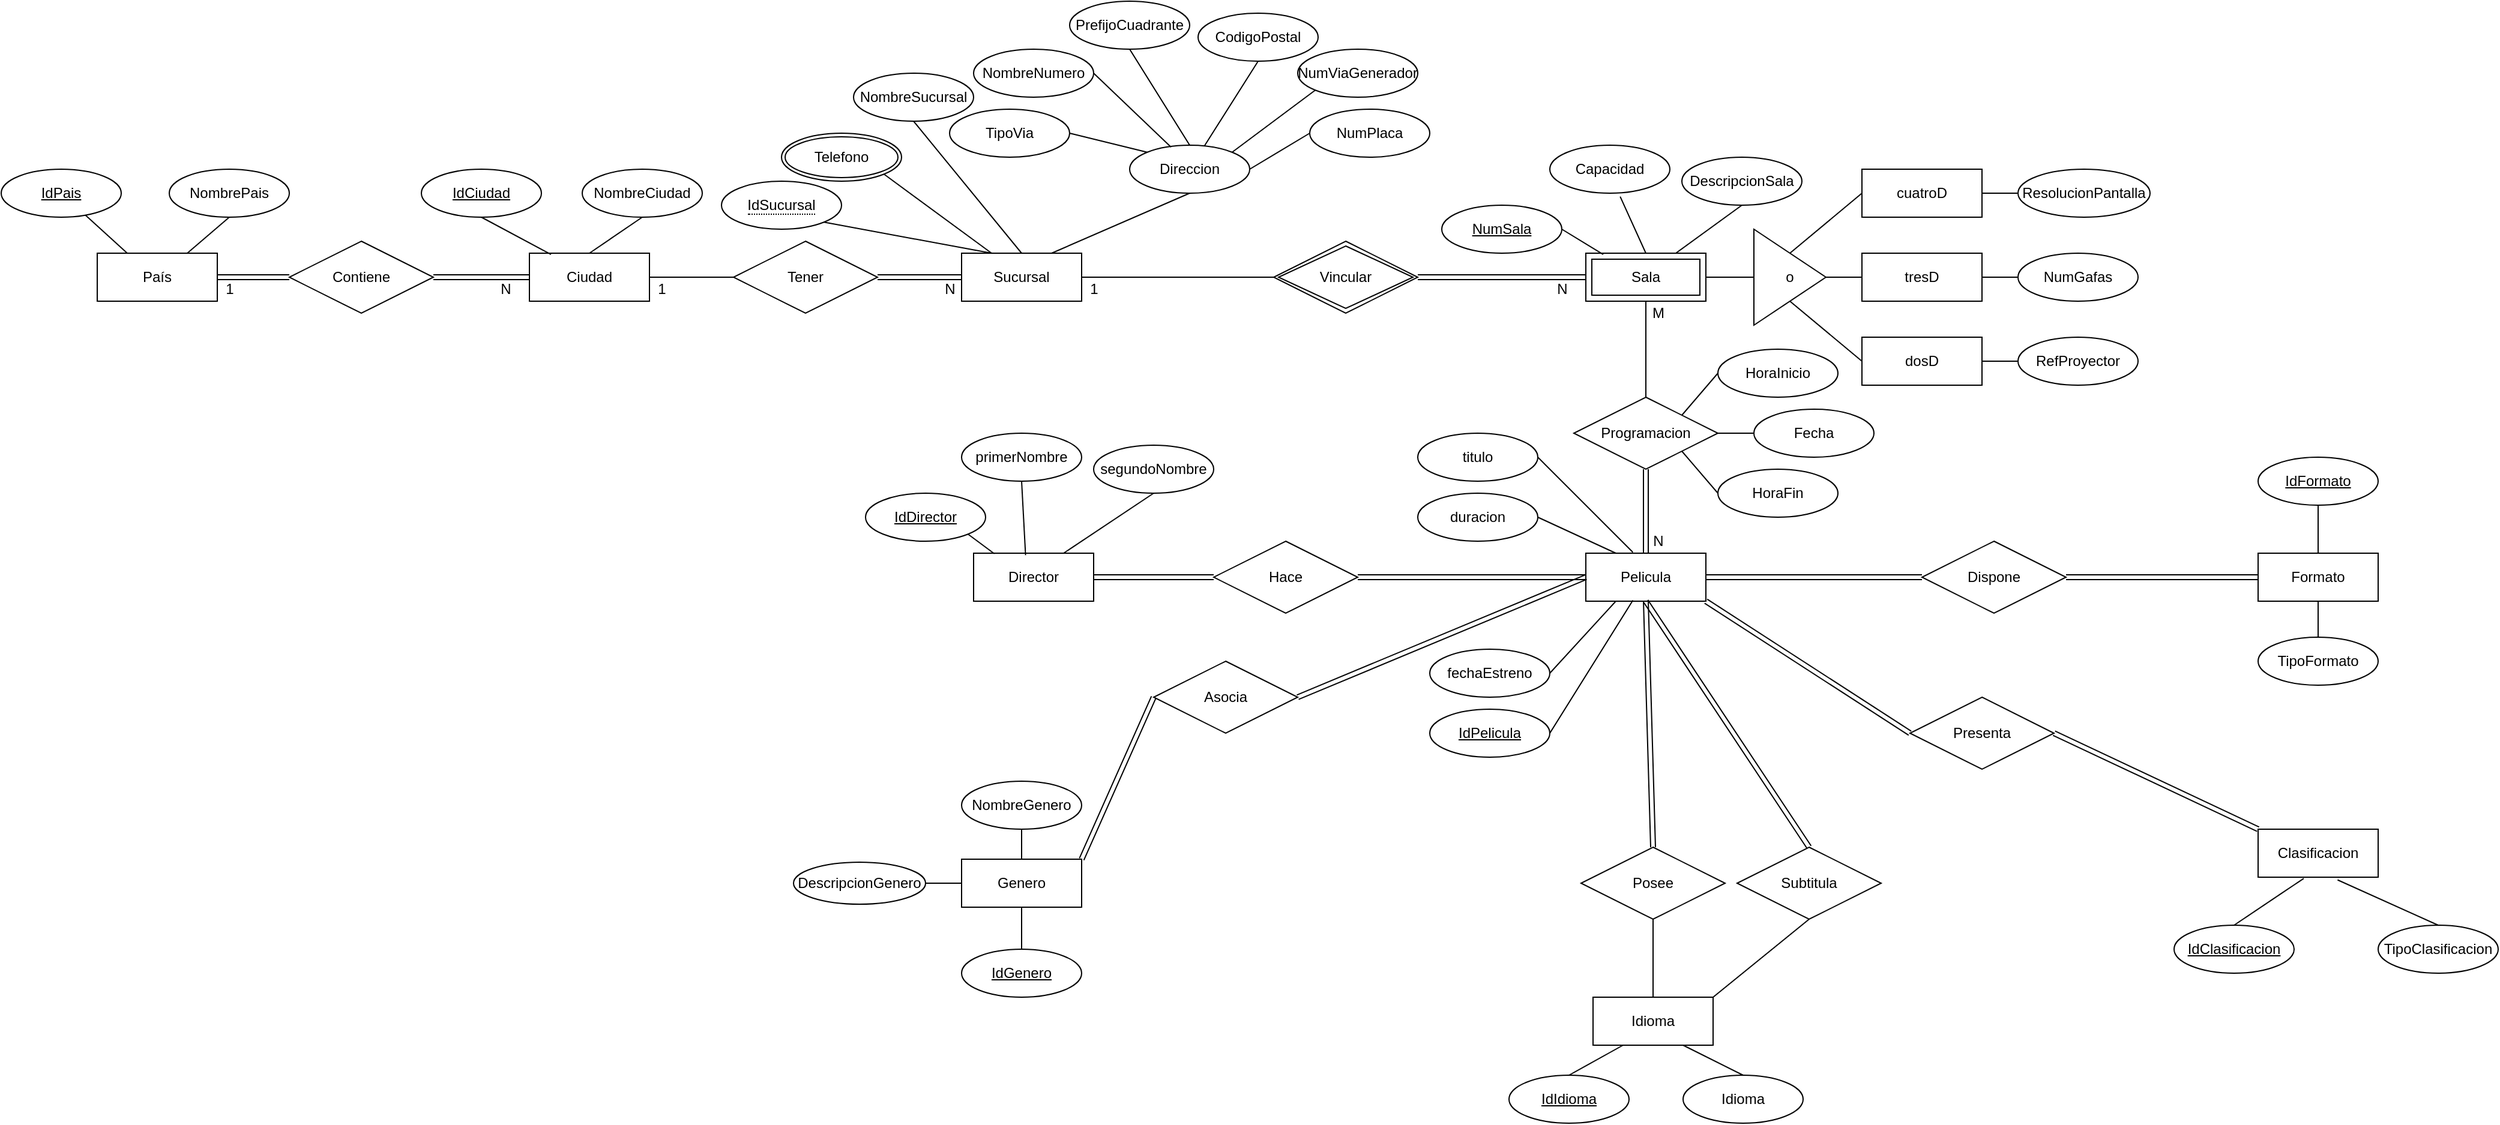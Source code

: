 <mxfile version="16.5.6" type="github">
  <diagram id="iKZTLfizrBLWF1osqMsN" name="Page-1">
    <mxGraphModel dx="1792" dy="1736" grid="1" gridSize="10" guides="1" tooltips="1" connect="1" arrows="1" fold="1" page="1" pageScale="1" pageWidth="827" pageHeight="1169" math="0" shadow="0">
      <root>
        <mxCell id="0" />
        <mxCell id="1" parent="0" />
        <mxCell id="ewGO8U9_hze2pfh3veyB-21" style="edgeStyle=none;rounded=0;orthogonalLoop=1;jettySize=auto;html=1;exitX=1;exitY=0.5;exitDx=0;exitDy=0;entryX=0;entryY=0.5;entryDx=0;entryDy=0;endArrow=none;endFill=0;startArrow=classic;startFill=1;shape=link;" edge="1" parent="1" source="ewGO8U9_hze2pfh3veyB-1" target="ewGO8U9_hze2pfh3veyB-20">
          <mxGeometry relative="1" as="geometry" />
        </mxCell>
        <mxCell id="ewGO8U9_hze2pfh3veyB-1" value="País" style="whiteSpace=wrap;html=1;align=center;" vertex="1" parent="1">
          <mxGeometry x="-90" y="90" width="100" height="40" as="geometry" />
        </mxCell>
        <mxCell id="ewGO8U9_hze2pfh3veyB-26" style="edgeStyle=none;rounded=0;orthogonalLoop=1;jettySize=auto;html=1;exitX=1;exitY=0.5;exitDx=0;exitDy=0;entryX=0;entryY=0.5;entryDx=0;entryDy=0;startArrow=none;startFill=0;endArrow=none;endFill=0;" edge="1" parent="1" source="ewGO8U9_hze2pfh3veyB-2" target="ewGO8U9_hze2pfh3veyB-25">
          <mxGeometry relative="1" as="geometry" />
        </mxCell>
        <mxCell id="ewGO8U9_hze2pfh3veyB-2" value="Ciudad" style="whiteSpace=wrap;html=1;align=center;" vertex="1" parent="1">
          <mxGeometry x="270" y="90" width="100" height="40" as="geometry" />
        </mxCell>
        <mxCell id="ewGO8U9_hze2pfh3veyB-3" value="Sucursal" style="whiteSpace=wrap;html=1;align=center;" vertex="1" parent="1">
          <mxGeometry x="630" y="90" width="100" height="40" as="geometry" />
        </mxCell>
        <mxCell id="ewGO8U9_hze2pfh3veyB-115" style="edgeStyle=none;shape=link;rounded=0;orthogonalLoop=1;jettySize=auto;html=1;exitX=0.5;exitY=1;exitDx=0;exitDy=0;entryX=0.5;entryY=0;entryDx=0;entryDy=0;startArrow=none;startFill=0;endArrow=none;endFill=0;" edge="1" parent="1" source="ewGO8U9_hze2pfh3veyB-5" target="ewGO8U9_hze2pfh3veyB-114">
          <mxGeometry relative="1" as="geometry" />
        </mxCell>
        <mxCell id="ewGO8U9_hze2pfh3veyB-123" style="edgeStyle=none;shape=link;rounded=0;orthogonalLoop=1;jettySize=auto;html=1;exitX=1;exitY=0.5;exitDx=0;exitDy=0;entryX=0;entryY=0.5;entryDx=0;entryDy=0;startArrow=none;startFill=0;endArrow=none;endFill=0;" edge="1" parent="1" source="ewGO8U9_hze2pfh3veyB-5" target="ewGO8U9_hze2pfh3veyB-121">
          <mxGeometry relative="1" as="geometry" />
        </mxCell>
        <mxCell id="ewGO8U9_hze2pfh3veyB-158" style="edgeStyle=none;rounded=0;orthogonalLoop=1;jettySize=auto;html=1;exitX=1;exitY=1;exitDx=0;exitDy=0;entryX=0;entryY=0.5;entryDx=0;entryDy=0;startArrow=none;startFill=0;endArrow=none;endFill=0;shape=link;" edge="1" parent="1" source="ewGO8U9_hze2pfh3veyB-5" target="ewGO8U9_hze2pfh3veyB-156">
          <mxGeometry relative="1" as="geometry" />
        </mxCell>
        <mxCell id="ewGO8U9_hze2pfh3veyB-5" value="Pelicula" style="whiteSpace=wrap;html=1;align=center;" vertex="1" parent="1">
          <mxGeometry x="1150" y="340" width="100" height="40" as="geometry" />
        </mxCell>
        <mxCell id="ewGO8U9_hze2pfh3veyB-6" value="Idioma" style="whiteSpace=wrap;html=1;align=center;" vertex="1" parent="1">
          <mxGeometry x="1156" y="710" width="100" height="40" as="geometry" />
        </mxCell>
        <mxCell id="ewGO8U9_hze2pfh3veyB-7" value="Genero" style="whiteSpace=wrap;html=1;align=center;" vertex="1" parent="1">
          <mxGeometry x="630" y="595" width="100" height="40" as="geometry" />
        </mxCell>
        <mxCell id="ewGO8U9_hze2pfh3veyB-8" value="Clasificacion" style="whiteSpace=wrap;html=1;align=center;" vertex="1" parent="1">
          <mxGeometry x="1710" y="570" width="100" height="40" as="geometry" />
        </mxCell>
        <mxCell id="ewGO8U9_hze2pfh3veyB-102" style="edgeStyle=none;rounded=0;orthogonalLoop=1;jettySize=auto;html=1;exitX=1;exitY=0.5;exitDx=0;exitDy=0;entryX=0;entryY=0.5;entryDx=0;entryDy=0;startArrow=none;startFill=0;endArrow=none;endFill=0;shape=link;" edge="1" parent="1" source="ewGO8U9_hze2pfh3veyB-9" target="ewGO8U9_hze2pfh3veyB-100">
          <mxGeometry relative="1" as="geometry" />
        </mxCell>
        <mxCell id="ewGO8U9_hze2pfh3veyB-9" value="Director" style="whiteSpace=wrap;html=1;align=center;" vertex="1" parent="1">
          <mxGeometry x="640" y="340" width="100" height="40" as="geometry" />
        </mxCell>
        <mxCell id="ewGO8U9_hze2pfh3veyB-10" value="Formato" style="whiteSpace=wrap;html=1;align=center;" vertex="1" parent="1">
          <mxGeometry x="1710" y="340" width="100" height="40" as="geometry" />
        </mxCell>
        <mxCell id="ewGO8U9_hze2pfh3veyB-16" style="rounded=0;orthogonalLoop=1;jettySize=auto;html=1;entryX=0.25;entryY=0;entryDx=0;entryDy=0;endArrow=none;endFill=0;" edge="1" parent="1" source="ewGO8U9_hze2pfh3veyB-12" target="ewGO8U9_hze2pfh3veyB-1">
          <mxGeometry relative="1" as="geometry" />
        </mxCell>
        <mxCell id="ewGO8U9_hze2pfh3veyB-12" value="IdPais" style="ellipse;whiteSpace=wrap;html=1;align=center;fontStyle=4;" vertex="1" parent="1">
          <mxGeometry x="-170" y="20" width="100" height="40" as="geometry" />
        </mxCell>
        <mxCell id="ewGO8U9_hze2pfh3veyB-17" style="rounded=0;orthogonalLoop=1;jettySize=auto;html=1;exitX=0.5;exitY=1;exitDx=0;exitDy=0;entryX=0.75;entryY=0;entryDx=0;entryDy=0;endArrow=none;endFill=0;" edge="1" parent="1" source="ewGO8U9_hze2pfh3veyB-13" target="ewGO8U9_hze2pfh3veyB-1">
          <mxGeometry relative="1" as="geometry" />
        </mxCell>
        <mxCell id="ewGO8U9_hze2pfh3veyB-13" value="NombrePais" style="ellipse;whiteSpace=wrap;html=1;align=center;" vertex="1" parent="1">
          <mxGeometry x="-30" y="20" width="100" height="40" as="geometry" />
        </mxCell>
        <mxCell id="ewGO8U9_hze2pfh3veyB-18" style="edgeStyle=none;rounded=0;orthogonalLoop=1;jettySize=auto;html=1;exitX=0.5;exitY=1;exitDx=0;exitDy=0;entryX=0.18;entryY=0.026;entryDx=0;entryDy=0;entryPerimeter=0;endArrow=none;endFill=0;" edge="1" parent="1" source="ewGO8U9_hze2pfh3veyB-14" target="ewGO8U9_hze2pfh3veyB-2">
          <mxGeometry relative="1" as="geometry" />
        </mxCell>
        <mxCell id="ewGO8U9_hze2pfh3veyB-14" value="IdCiudad" style="ellipse;whiteSpace=wrap;html=1;align=center;fontStyle=4;" vertex="1" parent="1">
          <mxGeometry x="180" y="20" width="100" height="40" as="geometry" />
        </mxCell>
        <mxCell id="ewGO8U9_hze2pfh3veyB-19" style="edgeStyle=none;rounded=0;orthogonalLoop=1;jettySize=auto;html=1;exitX=0.5;exitY=1;exitDx=0;exitDy=0;entryX=0.5;entryY=0;entryDx=0;entryDy=0;endArrow=none;endFill=0;" edge="1" parent="1" source="ewGO8U9_hze2pfh3veyB-15" target="ewGO8U9_hze2pfh3veyB-2">
          <mxGeometry relative="1" as="geometry" />
        </mxCell>
        <mxCell id="ewGO8U9_hze2pfh3veyB-15" value="NombreCiudad" style="ellipse;whiteSpace=wrap;html=1;align=center;" vertex="1" parent="1">
          <mxGeometry x="314" y="20" width="100" height="40" as="geometry" />
        </mxCell>
        <mxCell id="ewGO8U9_hze2pfh3veyB-22" style="edgeStyle=none;rounded=0;orthogonalLoop=1;jettySize=auto;html=1;exitX=1;exitY=0.5;exitDx=0;exitDy=0;entryX=0;entryY=0.5;entryDx=0;entryDy=0;endArrow=none;endFill=0;shape=link;" edge="1" parent="1" source="ewGO8U9_hze2pfh3veyB-20" target="ewGO8U9_hze2pfh3veyB-2">
          <mxGeometry relative="1" as="geometry" />
        </mxCell>
        <mxCell id="ewGO8U9_hze2pfh3veyB-20" value="Contiene" style="shape=rhombus;perimeter=rhombusPerimeter;whiteSpace=wrap;html=1;align=center;" vertex="1" parent="1">
          <mxGeometry x="70" y="80" width="120" height="60" as="geometry" />
        </mxCell>
        <mxCell id="ewGO8U9_hze2pfh3veyB-23" value="1" style="text;html=1;align=center;verticalAlign=middle;resizable=0;points=[];autosize=1;strokeColor=none;fillColor=none;" vertex="1" parent="1">
          <mxGeometry x="10" y="110" width="20" height="20" as="geometry" />
        </mxCell>
        <mxCell id="ewGO8U9_hze2pfh3veyB-24" value="N" style="text;html=1;align=center;verticalAlign=middle;resizable=0;points=[];autosize=1;strokeColor=none;fillColor=none;" vertex="1" parent="1">
          <mxGeometry x="240" y="110" width="20" height="20" as="geometry" />
        </mxCell>
        <mxCell id="ewGO8U9_hze2pfh3veyB-27" style="edgeStyle=none;rounded=0;orthogonalLoop=1;jettySize=auto;html=1;exitX=1;exitY=0.5;exitDx=0;exitDy=0;entryX=0;entryY=0.5;entryDx=0;entryDy=0;startArrow=none;startFill=0;endArrow=none;endFill=0;shape=link;" edge="1" parent="1" source="ewGO8U9_hze2pfh3veyB-25" target="ewGO8U9_hze2pfh3veyB-3">
          <mxGeometry relative="1" as="geometry" />
        </mxCell>
        <mxCell id="ewGO8U9_hze2pfh3veyB-25" value="Tener" style="shape=rhombus;perimeter=rhombusPerimeter;whiteSpace=wrap;html=1;align=center;" vertex="1" parent="1">
          <mxGeometry x="440" y="80" width="120" height="60" as="geometry" />
        </mxCell>
        <mxCell id="ewGO8U9_hze2pfh3veyB-28" value="1" style="text;html=1;align=center;verticalAlign=middle;resizable=0;points=[];autosize=1;strokeColor=none;fillColor=none;" vertex="1" parent="1">
          <mxGeometry x="370" y="110" width="20" height="20" as="geometry" />
        </mxCell>
        <mxCell id="ewGO8U9_hze2pfh3veyB-29" value="N" style="text;html=1;align=center;verticalAlign=middle;resizable=0;points=[];autosize=1;strokeColor=none;fillColor=none;" vertex="1" parent="1">
          <mxGeometry x="610" y="110" width="20" height="20" as="geometry" />
        </mxCell>
        <mxCell id="ewGO8U9_hze2pfh3veyB-75" style="edgeStyle=none;rounded=0;orthogonalLoop=1;jettySize=auto;html=1;exitX=1;exitY=0.5;exitDx=0;exitDy=0;entryX=0;entryY=0.5;entryDx=0;entryDy=0;startArrow=none;startFill=0;endArrow=none;endFill=0;" edge="1" parent="1" source="ewGO8U9_hze2pfh3veyB-33" target="ewGO8U9_hze2pfh3veyB-74">
          <mxGeometry relative="1" as="geometry" />
        </mxCell>
        <mxCell id="ewGO8U9_hze2pfh3veyB-86" style="edgeStyle=none;rounded=0;orthogonalLoop=1;jettySize=auto;html=1;exitX=0.5;exitY=1;exitDx=0;exitDy=0;entryX=0.5;entryY=0;entryDx=0;entryDy=0;startArrow=none;startFill=0;endArrow=none;endFill=0;" edge="1" parent="1" source="ewGO8U9_hze2pfh3veyB-33" target="ewGO8U9_hze2pfh3veyB-85">
          <mxGeometry relative="1" as="geometry" />
        </mxCell>
        <mxCell id="ewGO8U9_hze2pfh3veyB-33" value="Sala" style="shape=ext;margin=3;double=1;whiteSpace=wrap;html=1;align=center;" vertex="1" parent="1">
          <mxGeometry x="1150" y="90" width="100" height="40" as="geometry" />
        </mxCell>
        <mxCell id="ewGO8U9_hze2pfh3veyB-67" style="edgeStyle=none;rounded=0;orthogonalLoop=1;jettySize=auto;html=1;exitX=0;exitY=0.5;exitDx=0;exitDy=0;entryX=1;entryY=0.5;entryDx=0;entryDy=0;startArrow=none;startFill=0;endArrow=none;endFill=0;" edge="1" parent="1" source="ewGO8U9_hze2pfh3veyB-34" target="ewGO8U9_hze2pfh3veyB-3">
          <mxGeometry relative="1" as="geometry" />
        </mxCell>
        <mxCell id="ewGO8U9_hze2pfh3veyB-68" style="edgeStyle=none;rounded=0;orthogonalLoop=1;jettySize=auto;html=1;exitX=1;exitY=0.5;exitDx=0;exitDy=0;entryX=0;entryY=0.5;entryDx=0;entryDy=0;startArrow=none;startFill=0;endArrow=none;endFill=0;shape=link;" edge="1" parent="1" source="ewGO8U9_hze2pfh3veyB-34" target="ewGO8U9_hze2pfh3veyB-33">
          <mxGeometry relative="1" as="geometry" />
        </mxCell>
        <mxCell id="ewGO8U9_hze2pfh3veyB-34" value="Vincular" style="shape=rhombus;double=1;perimeter=rhombusPerimeter;whiteSpace=wrap;html=1;align=center;" vertex="1" parent="1">
          <mxGeometry x="890" y="80" width="120" height="60" as="geometry" />
        </mxCell>
        <mxCell id="ewGO8U9_hze2pfh3veyB-38" style="edgeStyle=none;rounded=0;orthogonalLoop=1;jettySize=auto;html=1;exitX=1;exitY=1;exitDx=0;exitDy=0;entryX=0.25;entryY=0;entryDx=0;entryDy=0;startArrow=none;startFill=0;endArrow=none;endFill=0;" edge="1" parent="1" source="ewGO8U9_hze2pfh3veyB-35" target="ewGO8U9_hze2pfh3veyB-3">
          <mxGeometry relative="1" as="geometry" />
        </mxCell>
        <mxCell id="ewGO8U9_hze2pfh3veyB-35" value="&lt;span style=&quot;border-bottom: 1px dotted&quot;&gt;IdSucursal&lt;/span&gt;" style="ellipse;whiteSpace=wrap;html=1;align=center;" vertex="1" parent="1">
          <mxGeometry x="430" y="30" width="100" height="40" as="geometry" />
        </mxCell>
        <mxCell id="ewGO8U9_hze2pfh3veyB-39" style="edgeStyle=none;rounded=0;orthogonalLoop=1;jettySize=auto;html=1;exitX=0.5;exitY=1;exitDx=0;exitDy=0;entryX=0.5;entryY=0;entryDx=0;entryDy=0;startArrow=none;startFill=0;endArrow=none;endFill=0;" edge="1" parent="1" source="ewGO8U9_hze2pfh3veyB-37" target="ewGO8U9_hze2pfh3veyB-3">
          <mxGeometry relative="1" as="geometry" />
        </mxCell>
        <mxCell id="ewGO8U9_hze2pfh3veyB-37" value="NombreSucursal" style="ellipse;whiteSpace=wrap;html=1;align=center;" vertex="1" parent="1">
          <mxGeometry x="540" y="-60" width="100" height="40" as="geometry" />
        </mxCell>
        <mxCell id="ewGO8U9_hze2pfh3veyB-41" style="edgeStyle=none;rounded=0;orthogonalLoop=1;jettySize=auto;html=1;exitX=0.5;exitY=1;exitDx=0;exitDy=0;entryX=0.75;entryY=0;entryDx=0;entryDy=0;startArrow=none;startFill=0;endArrow=none;endFill=0;" edge="1" parent="1" source="ewGO8U9_hze2pfh3veyB-40" target="ewGO8U9_hze2pfh3veyB-3">
          <mxGeometry relative="1" as="geometry" />
        </mxCell>
        <mxCell id="ewGO8U9_hze2pfh3veyB-40" value="Direccion" style="ellipse;whiteSpace=wrap;html=1;align=center;" vertex="1" parent="1">
          <mxGeometry x="770" width="100" height="40" as="geometry" />
        </mxCell>
        <mxCell id="ewGO8U9_hze2pfh3veyB-57" style="edgeStyle=none;rounded=0;orthogonalLoop=1;jettySize=auto;html=1;exitX=1;exitY=0.5;exitDx=0;exitDy=0;entryX=0;entryY=0;entryDx=0;entryDy=0;startArrow=none;startFill=0;endArrow=none;endFill=0;" edge="1" parent="1" source="ewGO8U9_hze2pfh3veyB-42" target="ewGO8U9_hze2pfh3veyB-40">
          <mxGeometry relative="1" as="geometry" />
        </mxCell>
        <mxCell id="ewGO8U9_hze2pfh3veyB-42" value="TipoVia" style="ellipse;whiteSpace=wrap;html=1;align=center;" vertex="1" parent="1">
          <mxGeometry x="620" y="-30" width="100" height="40" as="geometry" />
        </mxCell>
        <mxCell id="ewGO8U9_hze2pfh3veyB-58" style="edgeStyle=none;rounded=0;orthogonalLoop=1;jettySize=auto;html=1;exitX=1;exitY=0.5;exitDx=0;exitDy=0;entryX=0.345;entryY=0.041;entryDx=0;entryDy=0;entryPerimeter=0;startArrow=none;startFill=0;endArrow=none;endFill=0;" edge="1" parent="1" source="ewGO8U9_hze2pfh3veyB-43" target="ewGO8U9_hze2pfh3veyB-40">
          <mxGeometry relative="1" as="geometry" />
        </mxCell>
        <mxCell id="ewGO8U9_hze2pfh3veyB-43" value="NombreNumero" style="ellipse;whiteSpace=wrap;html=1;align=center;" vertex="1" parent="1">
          <mxGeometry x="640" y="-80" width="100" height="40" as="geometry" />
        </mxCell>
        <mxCell id="ewGO8U9_hze2pfh3veyB-59" style="edgeStyle=none;rounded=0;orthogonalLoop=1;jettySize=auto;html=1;exitX=0.5;exitY=1;exitDx=0;exitDy=0;entryX=0.5;entryY=0;entryDx=0;entryDy=0;startArrow=none;startFill=0;endArrow=none;endFill=0;" edge="1" parent="1" source="ewGO8U9_hze2pfh3veyB-44" target="ewGO8U9_hze2pfh3veyB-40">
          <mxGeometry relative="1" as="geometry" />
        </mxCell>
        <mxCell id="ewGO8U9_hze2pfh3veyB-44" value="PrefijoCuadrante" style="ellipse;whiteSpace=wrap;html=1;align=center;" vertex="1" parent="1">
          <mxGeometry x="720" y="-120" width="100" height="40" as="geometry" />
        </mxCell>
        <mxCell id="ewGO8U9_hze2pfh3veyB-50" style="edgeStyle=none;rounded=0;orthogonalLoop=1;jettySize=auto;html=1;exitX=1;exitY=1;exitDx=0;exitDy=0;entryX=0.25;entryY=0;entryDx=0;entryDy=0;startArrow=none;startFill=0;endArrow=none;endFill=0;" edge="1" parent="1" source="ewGO8U9_hze2pfh3veyB-48" target="ewGO8U9_hze2pfh3veyB-3">
          <mxGeometry relative="1" as="geometry" />
        </mxCell>
        <mxCell id="ewGO8U9_hze2pfh3veyB-48" value="Telefono" style="ellipse;shape=doubleEllipse;margin=3;whiteSpace=wrap;html=1;align=center;" vertex="1" parent="1">
          <mxGeometry x="480" y="-10" width="100" height="40" as="geometry" />
        </mxCell>
        <mxCell id="ewGO8U9_hze2pfh3veyB-60" style="edgeStyle=none;rounded=0;orthogonalLoop=1;jettySize=auto;html=1;exitX=0.5;exitY=1;exitDx=0;exitDy=0;startArrow=none;startFill=0;endArrow=none;endFill=0;" edge="1" parent="1" source="ewGO8U9_hze2pfh3veyB-52" target="ewGO8U9_hze2pfh3veyB-40">
          <mxGeometry relative="1" as="geometry" />
        </mxCell>
        <mxCell id="ewGO8U9_hze2pfh3veyB-52" value="CodigoPostal&lt;span style=&quot;color: rgba(0 , 0 , 0 , 0) ; font-family: monospace ; font-size: 0px&quot;&gt;%3CmxGraphModel%3E%3Croot%3E%3CmxCell%20id%3D%220%22%2F%3E%3CmxCell%20id%3D%221%22%20parent%3D%220%22%2F%3E%3CmxCell%20id%3D%222%22%20value%3D%22PrefijoCuadrante%22%20style%3D%22ellipse%3BwhiteSpace%3Dwrap%3Bhtml%3D1%3Balign%3Dcenter%3B%22%20vertex%3D%221%22%20parent%3D%221%22%3E%3CmxGeometry%20x%3D%22810%22%20y%3D%22-130%22%20width%3D%22100%22%20height%3D%2240%22%20as%3D%22geometry%22%2F%3E%3C%2FmxCell%3E%3C%2Froot%3E%3C%2FmxGraphModel%3E&lt;/span&gt;&lt;span style=&quot;color: rgba(0 , 0 , 0 , 0) ; font-family: monospace ; font-size: 0px&quot;&gt;%3CmxGraphModel%3E%3Croot%3E%3CmxCell%20id%3D%220%22%2F%3E%3CmxCell%20id%3D%221%22%20parent%3D%220%22%2F%3E%3CmxCell%20id%3D%222%22%20value%3D%22PrefijoCuadrante%22%20style%3D%22ellipse%3BwhiteSpace%3Dwrap%3Bhtml%3D1%3Balign%3Dcenter%3B%22%20vertex%3D%221%22%20parent%3D%221%22%3E%3CmxGeometry%20x%3D%22810%22%20y%3D%22-130%22%20width%3D%22100%22%20height%3D%2240%22%20as%3D%22geometry%22%2F%3E%3C%2FmxCell%3E%3C%2Froot%3E%3C%2FmxGraphModel%3E&lt;/span&gt;" style="ellipse;whiteSpace=wrap;html=1;align=center;" vertex="1" parent="1">
          <mxGeometry x="827" y="-110" width="100" height="40" as="geometry" />
        </mxCell>
        <mxCell id="ewGO8U9_hze2pfh3veyB-66" style="edgeStyle=none;rounded=0;orthogonalLoop=1;jettySize=auto;html=1;exitX=0;exitY=0.5;exitDx=0;exitDy=0;entryX=1;entryY=0.5;entryDx=0;entryDy=0;startArrow=none;startFill=0;endArrow=none;endFill=0;" edge="1" parent="1" source="ewGO8U9_hze2pfh3veyB-53" target="ewGO8U9_hze2pfh3veyB-40">
          <mxGeometry relative="1" as="geometry" />
        </mxCell>
        <mxCell id="ewGO8U9_hze2pfh3veyB-53" value="NumPlaca" style="ellipse;whiteSpace=wrap;html=1;align=center;" vertex="1" parent="1">
          <mxGeometry x="920" y="-30" width="100" height="40" as="geometry" />
        </mxCell>
        <mxCell id="ewGO8U9_hze2pfh3veyB-65" style="edgeStyle=none;rounded=0;orthogonalLoop=1;jettySize=auto;html=1;exitX=0;exitY=1;exitDx=0;exitDy=0;entryX=1;entryY=0;entryDx=0;entryDy=0;startArrow=none;startFill=0;endArrow=none;endFill=0;" edge="1" parent="1" source="ewGO8U9_hze2pfh3veyB-54" target="ewGO8U9_hze2pfh3veyB-40">
          <mxGeometry relative="1" as="geometry" />
        </mxCell>
        <mxCell id="ewGO8U9_hze2pfh3veyB-54" value="NumViaGenerador" style="ellipse;whiteSpace=wrap;html=1;align=center;" vertex="1" parent="1">
          <mxGeometry x="910" y="-80" width="100" height="40" as="geometry" />
        </mxCell>
        <mxCell id="ewGO8U9_hze2pfh3veyB-69" value="N" style="text;html=1;align=center;verticalAlign=middle;resizable=0;points=[];autosize=1;strokeColor=none;fillColor=none;" vertex="1" parent="1">
          <mxGeometry x="1120" y="110" width="20" height="20" as="geometry" />
        </mxCell>
        <mxCell id="ewGO8U9_hze2pfh3veyB-70" value="1" style="text;html=1;align=center;verticalAlign=middle;resizable=0;points=[];autosize=1;strokeColor=none;fillColor=none;" vertex="1" parent="1">
          <mxGeometry x="730" y="110" width="20" height="20" as="geometry" />
        </mxCell>
        <mxCell id="ewGO8U9_hze2pfh3veyB-91" style="edgeStyle=none;rounded=0;orthogonalLoop=1;jettySize=auto;html=1;exitX=1;exitY=0.5;exitDx=0;exitDy=0;entryX=0;entryY=0.5;entryDx=0;entryDy=0;startArrow=none;startFill=0;endArrow=none;endFill=0;" edge="1" parent="1" source="ewGO8U9_hze2pfh3veyB-71" target="ewGO8U9_hze2pfh3veyB-83">
          <mxGeometry relative="1" as="geometry" />
        </mxCell>
        <mxCell id="ewGO8U9_hze2pfh3veyB-71" value="tresD" style="whiteSpace=wrap;html=1;align=center;" vertex="1" parent="1">
          <mxGeometry x="1380" y="90" width="100" height="40" as="geometry" />
        </mxCell>
        <mxCell id="ewGO8U9_hze2pfh3veyB-92" style="edgeStyle=none;rounded=0;orthogonalLoop=1;jettySize=auto;html=1;exitX=1;exitY=0.5;exitDx=0;exitDy=0;entryX=0;entryY=0.5;entryDx=0;entryDy=0;startArrow=none;startFill=0;endArrow=none;endFill=0;" edge="1" parent="1" source="ewGO8U9_hze2pfh3veyB-72" target="ewGO8U9_hze2pfh3veyB-82">
          <mxGeometry relative="1" as="geometry" />
        </mxCell>
        <mxCell id="ewGO8U9_hze2pfh3veyB-72" value="cuatroD" style="whiteSpace=wrap;html=1;align=center;" vertex="1" parent="1">
          <mxGeometry x="1380" y="20" width="100" height="40" as="geometry" />
        </mxCell>
        <mxCell id="ewGO8U9_hze2pfh3veyB-90" style="edgeStyle=none;rounded=0;orthogonalLoop=1;jettySize=auto;html=1;exitX=1;exitY=0.5;exitDx=0;exitDy=0;entryX=0;entryY=0.5;entryDx=0;entryDy=0;startArrow=none;startFill=0;endArrow=none;endFill=0;" edge="1" parent="1" source="ewGO8U9_hze2pfh3veyB-73" target="ewGO8U9_hze2pfh3veyB-84">
          <mxGeometry relative="1" as="geometry" />
        </mxCell>
        <mxCell id="ewGO8U9_hze2pfh3veyB-73" value="dosD" style="whiteSpace=wrap;html=1;align=center;" vertex="1" parent="1">
          <mxGeometry x="1380" y="160" width="100" height="40" as="geometry" />
        </mxCell>
        <mxCell id="ewGO8U9_hze2pfh3veyB-76" style="edgeStyle=none;rounded=0;orthogonalLoop=1;jettySize=auto;html=1;exitX=0.5;exitY=0;exitDx=0;exitDy=0;entryX=0;entryY=0.5;entryDx=0;entryDy=0;startArrow=none;startFill=0;endArrow=none;endFill=0;" edge="1" parent="1" source="ewGO8U9_hze2pfh3veyB-74" target="ewGO8U9_hze2pfh3veyB-72">
          <mxGeometry relative="1" as="geometry" />
        </mxCell>
        <mxCell id="ewGO8U9_hze2pfh3veyB-77" style="edgeStyle=none;rounded=0;orthogonalLoop=1;jettySize=auto;html=1;exitX=1;exitY=0.5;exitDx=0;exitDy=0;entryX=0;entryY=0.5;entryDx=0;entryDy=0;startArrow=none;startFill=0;endArrow=none;endFill=0;" edge="1" parent="1" source="ewGO8U9_hze2pfh3veyB-74" target="ewGO8U9_hze2pfh3veyB-71">
          <mxGeometry relative="1" as="geometry" />
        </mxCell>
        <mxCell id="ewGO8U9_hze2pfh3veyB-78" style="edgeStyle=none;rounded=0;orthogonalLoop=1;jettySize=auto;html=1;exitX=0.5;exitY=1;exitDx=0;exitDy=0;entryX=0;entryY=0.5;entryDx=0;entryDy=0;startArrow=none;startFill=0;endArrow=none;endFill=0;" edge="1" parent="1" source="ewGO8U9_hze2pfh3veyB-74" target="ewGO8U9_hze2pfh3veyB-73">
          <mxGeometry relative="1" as="geometry" />
        </mxCell>
        <mxCell id="ewGO8U9_hze2pfh3veyB-74" value="o" style="triangle;whiteSpace=wrap;html=1;rotation=0;" vertex="1" parent="1">
          <mxGeometry x="1290" y="70" width="60" height="80" as="geometry" />
        </mxCell>
        <mxCell id="ewGO8U9_hze2pfh3veyB-150" style="edgeStyle=none;rounded=0;orthogonalLoop=1;jettySize=auto;html=1;exitX=0.586;exitY=1.071;exitDx=0;exitDy=0;entryX=0.5;entryY=0;entryDx=0;entryDy=0;startArrow=none;startFill=0;endArrow=none;endFill=0;exitPerimeter=0;" edge="1" parent="1" source="ewGO8U9_hze2pfh3veyB-80" target="ewGO8U9_hze2pfh3veyB-33">
          <mxGeometry relative="1" as="geometry" />
        </mxCell>
        <mxCell id="ewGO8U9_hze2pfh3veyB-80" value="Capacidad&lt;span style=&quot;color: rgba(0 , 0 , 0 , 0) ; font-family: monospace ; font-size: 0px&quot;&gt;%3CmxGraphModel%3E%3Croot%3E%3CmxCell%20id%3D%220%22%2F%3E%3CmxCell%20id%3D%221%22%20parent%3D%220%22%2F%3E%3CmxCell%20id%3D%222%22%20value%3D%22CodigoPostal%26lt%3Bspan%20style%3D%26quot%3Bcolor%3A%20rgba(0%20%2C%200%20%2C%200%20%2C%200)%20%3B%20font-family%3A%20monospace%20%3B%20font-size%3A%200px%26quot%3B%26gt%3B%253CmxGraphModel%253E%253Croot%253E%253CmxCell%2520id%253D%25220%2522%252F%253E%253CmxCell%2520id%253D%25221%2522%2520parent%253D%25220%2522%252F%253E%253CmxCell%2520id%253D%25222%2522%2520value%253D%2522PrefijoCuadrante%2522%2520style%253D%2522ellipse%253BwhiteSpace%253Dwrap%253Bhtml%253D1%253Balign%253Dcenter%253B%2522%2520vertex%253D%25221%2522%2520parent%253D%25221%2522%253E%253CmxGeometry%2520x%253D%2522810%2522%2520y%253D%2522-130%2522%2520width%253D%2522100%2522%2520height%253D%252240%2522%2520as%253D%2522geometry%2522%252F%253E%253C%252FmxCell%253E%253C%252Froot%253E%253C%252FmxGraphModel%253E%26lt%3B%2Fspan%26gt%3B%26lt%3Bspan%20style%3D%26quot%3Bcolor%3A%20rgba(0%20%2C%200%20%2C%200%20%2C%200)%20%3B%20font-family%3A%20monospace%20%3B%20font-size%3A%200px%26quot%3B%26gt%3B%253CmxGraphModel%253E%253Croot%253E%253CmxCell%2520id%253D%25220%2522%252F%253E%253CmxCell%2520id%253D%25221%2522%2520parent%253D%25220%2522%252F%253E%253CmxCell%2520id%253D%25222%2522%2520value%253D%2522PrefijoCuadrante%2522%2520style%253D%2522ellipse%253BwhiteSpace%253Dwrap%253Bhtml%253D1%253Balign%253Dcenter%253B%2522%2520vertex%253D%25221%2522%2520parent%253D%25221%2522%253E%253CmxGeometry%2520x%253D%2522810%2522%2520y%253D%2522-130%2522%2520width%253D%2522100%2522%2520height%253D%252240%2522%2520as%253D%2522geometry%2522%252F%253E%253C%252FmxCell%253E%253C%252Froot%253E%253C%252FmxGraphModel%253E%26lt%3B%2Fspan%26gt%3B%22%20style%3D%22ellipse%3BwhiteSpace%3Dwrap%3Bhtml%3D1%3Balign%3Dcenter%3B%22%20vertex%3D%221%22%20parent%3D%221%22%3E%3CmxGeometry%20x%3D%22890%22%20y%3D%22-90%22%20width%3D%22100%22%20height%3D%2240%22%20as%3D%22geometry%22%2F%3E%3C%2FmxCell%3E%3C%2Froot%3E%3C%2FmxGraphModel%3E&lt;/span&gt;" style="ellipse;whiteSpace=wrap;html=1;align=center;" vertex="1" parent="1">
          <mxGeometry x="1120" width="100" height="40" as="geometry" />
        </mxCell>
        <mxCell id="ewGO8U9_hze2pfh3veyB-151" style="edgeStyle=none;rounded=0;orthogonalLoop=1;jettySize=auto;html=1;exitX=0.5;exitY=1;exitDx=0;exitDy=0;entryX=0.75;entryY=0;entryDx=0;entryDy=0;startArrow=none;startFill=0;endArrow=none;endFill=0;" edge="1" parent="1" source="ewGO8U9_hze2pfh3veyB-81" target="ewGO8U9_hze2pfh3veyB-33">
          <mxGeometry relative="1" as="geometry" />
        </mxCell>
        <mxCell id="ewGO8U9_hze2pfh3veyB-81" value="DescripcionSala" style="ellipse;whiteSpace=wrap;html=1;align=center;" vertex="1" parent="1">
          <mxGeometry x="1230" y="10" width="100" height="40" as="geometry" />
        </mxCell>
        <mxCell id="ewGO8U9_hze2pfh3veyB-82" value="ResolucionPantalla" style="ellipse;whiteSpace=wrap;html=1;align=center;" vertex="1" parent="1">
          <mxGeometry x="1510" y="20" width="110" height="40" as="geometry" />
        </mxCell>
        <mxCell id="ewGO8U9_hze2pfh3veyB-83" value="NumGafas" style="ellipse;whiteSpace=wrap;html=1;align=center;" vertex="1" parent="1">
          <mxGeometry x="1510" y="90" width="100" height="40" as="geometry" />
        </mxCell>
        <mxCell id="ewGO8U9_hze2pfh3veyB-84" value="RefProyector&lt;span style=&quot;color: rgba(0 , 0 , 0 , 0) ; font-family: monospace ; font-size: 0px&quot;&gt;%3CmxGraphModel%3E%3Croot%3E%3CmxCell%20id%3D%220%22%2F%3E%3CmxCell%20id%3D%221%22%20parent%3D%220%22%2F%3E%3CmxCell%20id%3D%222%22%20value%3D%22CodigoPostal%26lt%3Bspan%20style%3D%26quot%3Bcolor%3A%20rgba(0%20%2C%200%20%2C%200%20%2C%200)%20%3B%20font-family%3A%20monospace%20%3B%20font-size%3A%200px%26quot%3B%26gt%3B%253CmxGraphModel%253E%253Croot%253E%253CmxCell%2520id%253D%25220%2522%252F%253E%253CmxCell%2520id%253D%25221%2522%2520parent%253D%25220%2522%252F%253E%253CmxCell%2520id%253D%25222%2522%2520value%253D%2522PrefijoCuadrante%2522%2520style%253D%2522ellipse%253BwhiteSpace%253Dwrap%253Bhtml%253D1%253Balign%253Dcenter%253B%2522%2520vertex%253D%25221%2522%2520parent%253D%25221%2522%253E%253CmxGeometry%2520x%253D%2522810%2522%2520y%253D%2522-130%2522%2520width%253D%2522100%2522%2520height%253D%252240%2522%2520as%253D%2522geometry%2522%252F%253E%253C%252FmxCell%253E%253C%252Froot%253E%253C%252FmxGraphModel%253E%26lt%3B%2Fspan%26gt%3B%26lt%3Bspan%20style%3D%26quot%3Bcolor%3A%20rgba(0%20%2C%200%20%2C%200%20%2C%200)%20%3B%20font-family%3A%20monospace%20%3B%20font-size%3A%200px%26quot%3B%26gt%3B%253CmxGraphModel%253E%253Croot%253E%253CmxCell%2520id%253D%25220%2522%252F%253E%253CmxCell%2520id%253D%25221%2522%2520parent%253D%25220%2522%252F%253E%253CmxCell%2520id%253D%25222%2522%2520value%253D%2522PrefijoCuadrante%2522%2520style%253D%2522ellipse%253BwhiteSpace%253Dwrap%253Bhtml%253D1%253Balign%253Dcenter%253B%2522%2520vertex%253D%25221%2522%2520parent%253D%25221%2522%253E%253CmxGeometry%2520x%253D%2522810%2522%2520y%253D%2522-130%2522%2520width%253D%2522100%2522%2520height%253D%252240%2522%2520as%253D%2522geometry%2522%252F%253E%253C%252FmxCell%253E%253C%252Froot%253E%253C%252FmxGraphModel%253E%26lt%3B%2Fspan%26gt%3B%22%20style%3D%22ellipse%3BwhiteSpace%3Dwrap%3Bhtml%3D1%3Balign%3Dcenter%3B%22%20vertex%3D%221%22%20parent%3D%221%22%3E%3CmxGeometry%20x%3D%22890%22%20y%3D%22-90%22%20width%3D%22100%22%20height%3D%2240%22%20as%3D%22geometry%22%2F%3E%3C%2FmxCell%3E%3C%2Froot%3E%3C%2FmxGraphModel%3E&lt;/span&gt;" style="ellipse;whiteSpace=wrap;html=1;align=center;" vertex="1" parent="1">
          <mxGeometry x="1510" y="160" width="100" height="40" as="geometry" />
        </mxCell>
        <mxCell id="ewGO8U9_hze2pfh3veyB-87" style="edgeStyle=none;rounded=0;orthogonalLoop=1;jettySize=auto;html=1;exitX=0.5;exitY=1;exitDx=0;exitDy=0;entryX=0.5;entryY=0;entryDx=0;entryDy=0;startArrow=none;startFill=0;endArrow=none;endFill=0;shape=link;" edge="1" parent="1" source="ewGO8U9_hze2pfh3veyB-85" target="ewGO8U9_hze2pfh3veyB-5">
          <mxGeometry relative="1" as="geometry" />
        </mxCell>
        <mxCell id="ewGO8U9_hze2pfh3veyB-85" value="Programacion" style="shape=rhombus;perimeter=rhombusPerimeter;whiteSpace=wrap;html=1;align=center;" vertex="1" parent="1">
          <mxGeometry x="1140" y="210" width="120" height="60" as="geometry" />
        </mxCell>
        <mxCell id="ewGO8U9_hze2pfh3veyB-88" value="N" style="text;html=1;align=center;verticalAlign=middle;resizable=0;points=[];autosize=1;strokeColor=none;fillColor=none;" vertex="1" parent="1">
          <mxGeometry x="1200" y="320" width="20" height="20" as="geometry" />
        </mxCell>
        <mxCell id="ewGO8U9_hze2pfh3veyB-89" value="M" style="text;html=1;align=center;verticalAlign=middle;resizable=0;points=[];autosize=1;strokeColor=none;fillColor=none;" vertex="1" parent="1">
          <mxGeometry x="1195" y="130" width="30" height="20" as="geometry" />
        </mxCell>
        <mxCell id="ewGO8U9_hze2pfh3veyB-97" style="edgeStyle=none;rounded=0;orthogonalLoop=1;jettySize=auto;html=1;exitX=0;exitY=0.5;exitDx=0;exitDy=0;entryX=1;entryY=0.5;entryDx=0;entryDy=0;startArrow=none;startFill=0;endArrow=none;endFill=0;" edge="1" parent="1" source="ewGO8U9_hze2pfh3veyB-93" target="ewGO8U9_hze2pfh3veyB-85">
          <mxGeometry relative="1" as="geometry" />
        </mxCell>
        <mxCell id="ewGO8U9_hze2pfh3veyB-93" value="Fecha" style="ellipse;whiteSpace=wrap;html=1;align=center;" vertex="1" parent="1">
          <mxGeometry x="1290" y="220" width="100" height="40" as="geometry" />
        </mxCell>
        <mxCell id="ewGO8U9_hze2pfh3veyB-98" style="edgeStyle=none;rounded=0;orthogonalLoop=1;jettySize=auto;html=1;exitX=0;exitY=0.5;exitDx=0;exitDy=0;entryX=1;entryY=1;entryDx=0;entryDy=0;startArrow=none;startFill=0;endArrow=none;endFill=0;" edge="1" parent="1" source="ewGO8U9_hze2pfh3veyB-94" target="ewGO8U9_hze2pfh3veyB-85">
          <mxGeometry relative="1" as="geometry" />
        </mxCell>
        <mxCell id="ewGO8U9_hze2pfh3veyB-94" value="HoraFin" style="ellipse;whiteSpace=wrap;html=1;align=center;" vertex="1" parent="1">
          <mxGeometry x="1260" y="270" width="100" height="40" as="geometry" />
        </mxCell>
        <mxCell id="ewGO8U9_hze2pfh3veyB-96" style="edgeStyle=none;rounded=0;orthogonalLoop=1;jettySize=auto;html=1;exitX=0;exitY=0.5;exitDx=0;exitDy=0;entryX=1;entryY=0;entryDx=0;entryDy=0;startArrow=none;startFill=0;endArrow=none;endFill=0;" edge="1" parent="1" source="ewGO8U9_hze2pfh3veyB-95" target="ewGO8U9_hze2pfh3veyB-85">
          <mxGeometry relative="1" as="geometry" />
        </mxCell>
        <mxCell id="ewGO8U9_hze2pfh3veyB-95" value="HoraInicio" style="ellipse;whiteSpace=wrap;html=1;align=center;" vertex="1" parent="1">
          <mxGeometry x="1260" y="170" width="100" height="40" as="geometry" />
        </mxCell>
        <mxCell id="ewGO8U9_hze2pfh3veyB-103" style="edgeStyle=none;rounded=0;orthogonalLoop=1;jettySize=auto;html=1;exitX=1;exitY=0.5;exitDx=0;exitDy=0;entryX=0;entryY=0.5;entryDx=0;entryDy=0;startArrow=none;startFill=0;endArrow=none;endFill=0;shape=link;" edge="1" parent="1" source="ewGO8U9_hze2pfh3veyB-100" target="ewGO8U9_hze2pfh3veyB-5">
          <mxGeometry relative="1" as="geometry" />
        </mxCell>
        <mxCell id="ewGO8U9_hze2pfh3veyB-100" value="Hace" style="shape=rhombus;perimeter=rhombusPerimeter;whiteSpace=wrap;html=1;align=center;" vertex="1" parent="1">
          <mxGeometry x="840" y="330" width="120" height="60" as="geometry" />
        </mxCell>
        <mxCell id="ewGO8U9_hze2pfh3veyB-108" style="edgeStyle=none;rounded=0;orthogonalLoop=1;jettySize=auto;html=1;exitX=1;exitY=1;exitDx=0;exitDy=0;entryX=0.174;entryY=0.012;entryDx=0;entryDy=0;entryPerimeter=0;startArrow=none;startFill=0;endArrow=none;endFill=0;" edge="1" parent="1" source="ewGO8U9_hze2pfh3veyB-105" target="ewGO8U9_hze2pfh3veyB-9">
          <mxGeometry relative="1" as="geometry" />
        </mxCell>
        <mxCell id="ewGO8U9_hze2pfh3veyB-105" value="IdDirector" style="ellipse;whiteSpace=wrap;html=1;align=center;fontStyle=4;" vertex="1" parent="1">
          <mxGeometry x="550" y="290" width="100" height="40" as="geometry" />
        </mxCell>
        <mxCell id="ewGO8U9_hze2pfh3veyB-110" style="edgeStyle=none;rounded=0;orthogonalLoop=1;jettySize=auto;html=1;exitX=0.5;exitY=1;exitDx=0;exitDy=0;entryX=0.75;entryY=0;entryDx=0;entryDy=0;startArrow=none;startFill=0;endArrow=none;endFill=0;" edge="1" parent="1" source="ewGO8U9_hze2pfh3veyB-106" target="ewGO8U9_hze2pfh3veyB-9">
          <mxGeometry relative="1" as="geometry" />
        </mxCell>
        <mxCell id="ewGO8U9_hze2pfh3veyB-106" value="segundoNombre" style="ellipse;whiteSpace=wrap;html=1;align=center;" vertex="1" parent="1">
          <mxGeometry x="740" y="250" width="100" height="40" as="geometry" />
        </mxCell>
        <mxCell id="ewGO8U9_hze2pfh3veyB-109" style="edgeStyle=none;rounded=0;orthogonalLoop=1;jettySize=auto;html=1;exitX=0.5;exitY=1;exitDx=0;exitDy=0;entryX=0.433;entryY=0.041;entryDx=0;entryDy=0;entryPerimeter=0;startArrow=none;startFill=0;endArrow=none;endFill=0;" edge="1" parent="1" source="ewGO8U9_hze2pfh3veyB-107" target="ewGO8U9_hze2pfh3veyB-9">
          <mxGeometry relative="1" as="geometry" />
        </mxCell>
        <mxCell id="ewGO8U9_hze2pfh3veyB-107" value="primerNombre" style="ellipse;whiteSpace=wrap;html=1;align=center;" vertex="1" parent="1">
          <mxGeometry x="630" y="240" width="100" height="40" as="geometry" />
        </mxCell>
        <mxCell id="ewGO8U9_hze2pfh3veyB-113" style="edgeStyle=none;shape=link;rounded=0;orthogonalLoop=1;jettySize=auto;html=1;exitX=0;exitY=0.5;exitDx=0;exitDy=0;entryX=1;entryY=0;entryDx=0;entryDy=0;startArrow=none;startFill=0;endArrow=none;endFill=0;" edge="1" parent="1" source="ewGO8U9_hze2pfh3veyB-111" target="ewGO8U9_hze2pfh3veyB-7">
          <mxGeometry relative="1" as="geometry" />
        </mxCell>
        <mxCell id="ewGO8U9_hze2pfh3veyB-145" style="edgeStyle=none;rounded=0;orthogonalLoop=1;jettySize=auto;html=1;exitX=1;exitY=0.5;exitDx=0;exitDy=0;entryX=0;entryY=0.5;entryDx=0;entryDy=0;startArrow=none;startFill=0;endArrow=none;endFill=0;shape=link;" edge="1" parent="1" source="ewGO8U9_hze2pfh3veyB-111" target="ewGO8U9_hze2pfh3veyB-5">
          <mxGeometry relative="1" as="geometry" />
        </mxCell>
        <mxCell id="ewGO8U9_hze2pfh3veyB-111" value="Asocia" style="shape=rhombus;perimeter=rhombusPerimeter;whiteSpace=wrap;html=1;align=center;" vertex="1" parent="1">
          <mxGeometry x="790" y="430" width="120" height="60" as="geometry" />
        </mxCell>
        <mxCell id="ewGO8U9_hze2pfh3veyB-116" style="edgeStyle=none;rounded=0;orthogonalLoop=1;jettySize=auto;html=1;exitX=0.5;exitY=1;exitDx=0;exitDy=0;entryX=0.5;entryY=0;entryDx=0;entryDy=0;startArrow=none;startFill=0;endArrow=none;endFill=0;" edge="1" parent="1" source="ewGO8U9_hze2pfh3veyB-114" target="ewGO8U9_hze2pfh3veyB-6">
          <mxGeometry relative="1" as="geometry" />
        </mxCell>
        <mxCell id="ewGO8U9_hze2pfh3veyB-114" value="Posee" style="shape=rhombus;perimeter=rhombusPerimeter;whiteSpace=wrap;html=1;align=center;" vertex="1" parent="1">
          <mxGeometry x="1146" y="585" width="120" height="60" as="geometry" />
        </mxCell>
        <mxCell id="ewGO8U9_hze2pfh3veyB-119" style="edgeStyle=none;rounded=0;orthogonalLoop=1;jettySize=auto;html=1;exitX=0.5;exitY=1;exitDx=0;exitDy=0;entryX=1;entryY=0;entryDx=0;entryDy=0;startArrow=none;startFill=0;endArrow=none;endFill=0;" edge="1" parent="1" source="ewGO8U9_hze2pfh3veyB-117" target="ewGO8U9_hze2pfh3veyB-6">
          <mxGeometry relative="1" as="geometry" />
        </mxCell>
        <mxCell id="ewGO8U9_hze2pfh3veyB-139" style="edgeStyle=none;rounded=0;orthogonalLoop=1;jettySize=auto;html=1;exitX=0.5;exitY=0;exitDx=0;exitDy=0;entryX=0.5;entryY=1;entryDx=0;entryDy=0;startArrow=none;startFill=0;endArrow=none;endFill=0;shape=link;" edge="1" parent="1" source="ewGO8U9_hze2pfh3veyB-117" target="ewGO8U9_hze2pfh3veyB-5">
          <mxGeometry relative="1" as="geometry" />
        </mxCell>
        <mxCell id="ewGO8U9_hze2pfh3veyB-117" value="Subtitula" style="shape=rhombus;perimeter=rhombusPerimeter;whiteSpace=wrap;html=1;align=center;" vertex="1" parent="1">
          <mxGeometry x="1276" y="585" width="120" height="60" as="geometry" />
        </mxCell>
        <mxCell id="ewGO8U9_hze2pfh3veyB-124" style="edgeStyle=none;shape=link;rounded=0;orthogonalLoop=1;jettySize=auto;html=1;exitX=1;exitY=0.5;exitDx=0;exitDy=0;entryX=0;entryY=0.5;entryDx=0;entryDy=0;startArrow=none;startFill=0;endArrow=none;endFill=0;" edge="1" parent="1" source="ewGO8U9_hze2pfh3veyB-121" target="ewGO8U9_hze2pfh3veyB-10">
          <mxGeometry relative="1" as="geometry" />
        </mxCell>
        <mxCell id="ewGO8U9_hze2pfh3veyB-121" value="Dispone" style="shape=rhombus;perimeter=rhombusPerimeter;whiteSpace=wrap;html=1;align=center;" vertex="1" parent="1">
          <mxGeometry x="1430" y="330" width="120" height="60" as="geometry" />
        </mxCell>
        <mxCell id="ewGO8U9_hze2pfh3veyB-127" style="edgeStyle=none;rounded=0;orthogonalLoop=1;jettySize=auto;html=1;exitX=0.5;exitY=1;exitDx=0;exitDy=0;startArrow=none;startFill=0;endArrow=none;endFill=0;" edge="1" parent="1" source="ewGO8U9_hze2pfh3veyB-125" target="ewGO8U9_hze2pfh3veyB-10">
          <mxGeometry relative="1" as="geometry" />
        </mxCell>
        <mxCell id="ewGO8U9_hze2pfh3veyB-125" value="IdFormato" style="ellipse;whiteSpace=wrap;html=1;align=center;fontStyle=4;" vertex="1" parent="1">
          <mxGeometry x="1710" y="260" width="100" height="40" as="geometry" />
        </mxCell>
        <mxCell id="ewGO8U9_hze2pfh3veyB-128" style="edgeStyle=none;rounded=0;orthogonalLoop=1;jettySize=auto;html=1;exitX=0.5;exitY=0;exitDx=0;exitDy=0;entryX=0.5;entryY=1;entryDx=0;entryDy=0;startArrow=none;startFill=0;endArrow=none;endFill=0;" edge="1" parent="1" source="ewGO8U9_hze2pfh3veyB-126" target="ewGO8U9_hze2pfh3veyB-10">
          <mxGeometry relative="1" as="geometry" />
        </mxCell>
        <mxCell id="ewGO8U9_hze2pfh3veyB-126" value="TipoFormato" style="ellipse;whiteSpace=wrap;html=1;align=center;" vertex="1" parent="1">
          <mxGeometry x="1710" y="410" width="100" height="40" as="geometry" />
        </mxCell>
        <mxCell id="ewGO8U9_hze2pfh3veyB-131" style="edgeStyle=none;rounded=0;orthogonalLoop=1;jettySize=auto;html=1;exitX=0.5;exitY=0;exitDx=0;exitDy=0;entryX=0.25;entryY=1;entryDx=0;entryDy=0;startArrow=none;startFill=0;endArrow=none;endFill=0;" edge="1" parent="1" source="ewGO8U9_hze2pfh3veyB-129" target="ewGO8U9_hze2pfh3veyB-6">
          <mxGeometry relative="1" as="geometry" />
        </mxCell>
        <mxCell id="ewGO8U9_hze2pfh3veyB-129" value="IdIdioma" style="ellipse;whiteSpace=wrap;html=1;align=center;fontStyle=4;" vertex="1" parent="1">
          <mxGeometry x="1086" y="775" width="100" height="40" as="geometry" />
        </mxCell>
        <mxCell id="ewGO8U9_hze2pfh3veyB-132" style="edgeStyle=none;rounded=0;orthogonalLoop=1;jettySize=auto;html=1;exitX=0.5;exitY=0;exitDx=0;exitDy=0;entryX=0.75;entryY=1;entryDx=0;entryDy=0;startArrow=none;startFill=0;endArrow=none;endFill=0;" edge="1" parent="1" source="ewGO8U9_hze2pfh3veyB-130" target="ewGO8U9_hze2pfh3veyB-6">
          <mxGeometry relative="1" as="geometry" />
        </mxCell>
        <mxCell id="ewGO8U9_hze2pfh3veyB-130" value="Idioma" style="ellipse;whiteSpace=wrap;html=1;align=center;" vertex="1" parent="1">
          <mxGeometry x="1231" y="775" width="100" height="40" as="geometry" />
        </mxCell>
        <mxCell id="ewGO8U9_hze2pfh3veyB-136" style="edgeStyle=none;rounded=0;orthogonalLoop=1;jettySize=auto;html=1;exitX=1;exitY=0.5;exitDx=0;exitDy=0;entryX=0;entryY=0.5;entryDx=0;entryDy=0;startArrow=none;startFill=0;endArrow=none;endFill=0;" edge="1" parent="1" source="ewGO8U9_hze2pfh3veyB-133" target="ewGO8U9_hze2pfh3veyB-7">
          <mxGeometry relative="1" as="geometry" />
        </mxCell>
        <mxCell id="ewGO8U9_hze2pfh3veyB-133" value="DescripcionGenero" style="ellipse;whiteSpace=wrap;html=1;align=center;" vertex="1" parent="1">
          <mxGeometry x="490" y="597.5" width="110" height="35" as="geometry" />
        </mxCell>
        <mxCell id="ewGO8U9_hze2pfh3veyB-135" style="edgeStyle=none;rounded=0;orthogonalLoop=1;jettySize=auto;html=1;exitX=0.5;exitY=1;exitDx=0;exitDy=0;entryX=0.5;entryY=0;entryDx=0;entryDy=0;startArrow=none;startFill=0;endArrow=none;endFill=0;" edge="1" parent="1" source="ewGO8U9_hze2pfh3veyB-134" target="ewGO8U9_hze2pfh3veyB-7">
          <mxGeometry relative="1" as="geometry" />
        </mxCell>
        <mxCell id="ewGO8U9_hze2pfh3veyB-134" value="NombreGenero" style="ellipse;whiteSpace=wrap;html=1;align=center;" vertex="1" parent="1">
          <mxGeometry x="630" y="530" width="100" height="40" as="geometry" />
        </mxCell>
        <mxCell id="ewGO8U9_hze2pfh3veyB-138" style="edgeStyle=none;rounded=0;orthogonalLoop=1;jettySize=auto;html=1;exitX=0.5;exitY=0;exitDx=0;exitDy=0;entryX=0.5;entryY=1;entryDx=0;entryDy=0;startArrow=none;startFill=0;endArrow=none;endFill=0;" edge="1" parent="1" source="ewGO8U9_hze2pfh3veyB-137" target="ewGO8U9_hze2pfh3veyB-7">
          <mxGeometry relative="1" as="geometry" />
        </mxCell>
        <mxCell id="ewGO8U9_hze2pfh3veyB-137" value="IdGenero" style="ellipse;whiteSpace=wrap;html=1;align=center;fontStyle=4;" vertex="1" parent="1">
          <mxGeometry x="630" y="670" width="100" height="40" as="geometry" />
        </mxCell>
        <mxCell id="ewGO8U9_hze2pfh3veyB-157" style="edgeStyle=none;rounded=0;orthogonalLoop=1;jettySize=auto;html=1;exitX=1;exitY=0.5;exitDx=0;exitDy=0;entryX=0.392;entryY=0.982;entryDx=0;entryDy=0;entryPerimeter=0;startArrow=none;startFill=0;endArrow=none;endFill=0;" edge="1" parent="1" source="ewGO8U9_hze2pfh3veyB-140" target="ewGO8U9_hze2pfh3veyB-5">
          <mxGeometry relative="1" as="geometry" />
        </mxCell>
        <mxCell id="ewGO8U9_hze2pfh3veyB-140" value="IdPelicula" style="ellipse;whiteSpace=wrap;html=1;align=center;fontStyle=4;" vertex="1" parent="1">
          <mxGeometry x="1020" y="470" width="100" height="40" as="geometry" />
        </mxCell>
        <mxCell id="ewGO8U9_hze2pfh3veyB-148" style="edgeStyle=none;rounded=0;orthogonalLoop=1;jettySize=auto;html=1;exitX=1;exitY=0.5;exitDx=0;exitDy=0;entryX=0.392;entryY=-0.018;entryDx=0;entryDy=0;entryPerimeter=0;startArrow=none;startFill=0;endArrow=none;endFill=0;" edge="1" parent="1" source="ewGO8U9_hze2pfh3veyB-141" target="ewGO8U9_hze2pfh3veyB-5">
          <mxGeometry relative="1" as="geometry" />
        </mxCell>
        <mxCell id="ewGO8U9_hze2pfh3veyB-141" value="titulo" style="ellipse;whiteSpace=wrap;html=1;align=center;" vertex="1" parent="1">
          <mxGeometry x="1010" y="240" width="100" height="40" as="geometry" />
        </mxCell>
        <mxCell id="ewGO8U9_hze2pfh3veyB-144" style="edgeStyle=none;rounded=0;orthogonalLoop=1;jettySize=auto;html=1;exitX=1;exitY=0.5;exitDx=0;exitDy=0;entryX=0.25;entryY=1;entryDx=0;entryDy=0;startArrow=none;startFill=0;endArrow=none;endFill=0;" edge="1" parent="1" source="ewGO8U9_hze2pfh3veyB-142" target="ewGO8U9_hze2pfh3veyB-5">
          <mxGeometry relative="1" as="geometry" />
        </mxCell>
        <mxCell id="ewGO8U9_hze2pfh3veyB-142" value="fechaEstreno" style="ellipse;whiteSpace=wrap;html=1;align=center;" vertex="1" parent="1">
          <mxGeometry x="1020" y="420" width="100" height="40" as="geometry" />
        </mxCell>
        <mxCell id="ewGO8U9_hze2pfh3veyB-147" style="edgeStyle=none;rounded=0;orthogonalLoop=1;jettySize=auto;html=1;exitX=1;exitY=0.5;exitDx=0;exitDy=0;entryX=0.25;entryY=0;entryDx=0;entryDy=0;startArrow=none;startFill=0;endArrow=none;endFill=0;" edge="1" parent="1" source="ewGO8U9_hze2pfh3veyB-143" target="ewGO8U9_hze2pfh3veyB-5">
          <mxGeometry relative="1" as="geometry" />
        </mxCell>
        <mxCell id="ewGO8U9_hze2pfh3veyB-143" value="duracion" style="ellipse;whiteSpace=wrap;html=1;align=center;" vertex="1" parent="1">
          <mxGeometry x="1010" y="290" width="100" height="40" as="geometry" />
        </mxCell>
        <mxCell id="ewGO8U9_hze2pfh3veyB-154" style="edgeStyle=none;rounded=0;orthogonalLoop=1;jettySize=auto;html=1;exitX=0.5;exitY=0;exitDx=0;exitDy=0;entryX=0.38;entryY=1.026;entryDx=0;entryDy=0;entryPerimeter=0;startArrow=none;startFill=0;endArrow=none;endFill=0;" edge="1" parent="1" source="ewGO8U9_hze2pfh3veyB-152" target="ewGO8U9_hze2pfh3veyB-8">
          <mxGeometry relative="1" as="geometry" />
        </mxCell>
        <mxCell id="ewGO8U9_hze2pfh3veyB-152" value="IdClasificacion" style="ellipse;whiteSpace=wrap;html=1;align=center;fontStyle=4;" vertex="1" parent="1">
          <mxGeometry x="1640" y="650" width="100" height="40" as="geometry" />
        </mxCell>
        <mxCell id="ewGO8U9_hze2pfh3veyB-155" style="edgeStyle=none;rounded=0;orthogonalLoop=1;jettySize=auto;html=1;exitX=0.5;exitY=0;exitDx=0;exitDy=0;entryX=0.662;entryY=1.056;entryDx=0;entryDy=0;entryPerimeter=0;startArrow=none;startFill=0;endArrow=none;endFill=0;" edge="1" parent="1" source="ewGO8U9_hze2pfh3veyB-153" target="ewGO8U9_hze2pfh3veyB-8">
          <mxGeometry relative="1" as="geometry" />
        </mxCell>
        <mxCell id="ewGO8U9_hze2pfh3veyB-153" value="TipoClasificacion" style="ellipse;whiteSpace=wrap;html=1;align=center;" vertex="1" parent="1">
          <mxGeometry x="1810" y="650" width="100" height="40" as="geometry" />
        </mxCell>
        <mxCell id="ewGO8U9_hze2pfh3veyB-159" style="edgeStyle=none;rounded=0;orthogonalLoop=1;jettySize=auto;html=1;exitX=1;exitY=0.5;exitDx=0;exitDy=0;entryX=0;entryY=0;entryDx=0;entryDy=0;startArrow=none;startFill=0;endArrow=none;endFill=0;shape=link;" edge="1" parent="1" source="ewGO8U9_hze2pfh3veyB-156" target="ewGO8U9_hze2pfh3veyB-8">
          <mxGeometry relative="1" as="geometry" />
        </mxCell>
        <mxCell id="ewGO8U9_hze2pfh3veyB-156" value="Presenta" style="shape=rhombus;perimeter=rhombusPerimeter;whiteSpace=wrap;html=1;align=center;" vertex="1" parent="1">
          <mxGeometry x="1420" y="460" width="120" height="60" as="geometry" />
        </mxCell>
        <mxCell id="ewGO8U9_hze2pfh3veyB-161" style="edgeStyle=none;rounded=0;orthogonalLoop=1;jettySize=auto;html=1;exitX=1;exitY=0.5;exitDx=0;exitDy=0;entryX=0.145;entryY=0.026;entryDx=0;entryDy=0;entryPerimeter=0;startArrow=none;startFill=0;endArrow=none;endFill=0;" edge="1" parent="1" source="ewGO8U9_hze2pfh3veyB-160" target="ewGO8U9_hze2pfh3veyB-33">
          <mxGeometry relative="1" as="geometry" />
        </mxCell>
        <mxCell id="ewGO8U9_hze2pfh3veyB-160" value="NumSala" style="ellipse;whiteSpace=wrap;html=1;align=center;fontStyle=4;" vertex="1" parent="1">
          <mxGeometry x="1030" y="50" width="100" height="40" as="geometry" />
        </mxCell>
      </root>
    </mxGraphModel>
  </diagram>
</mxfile>
